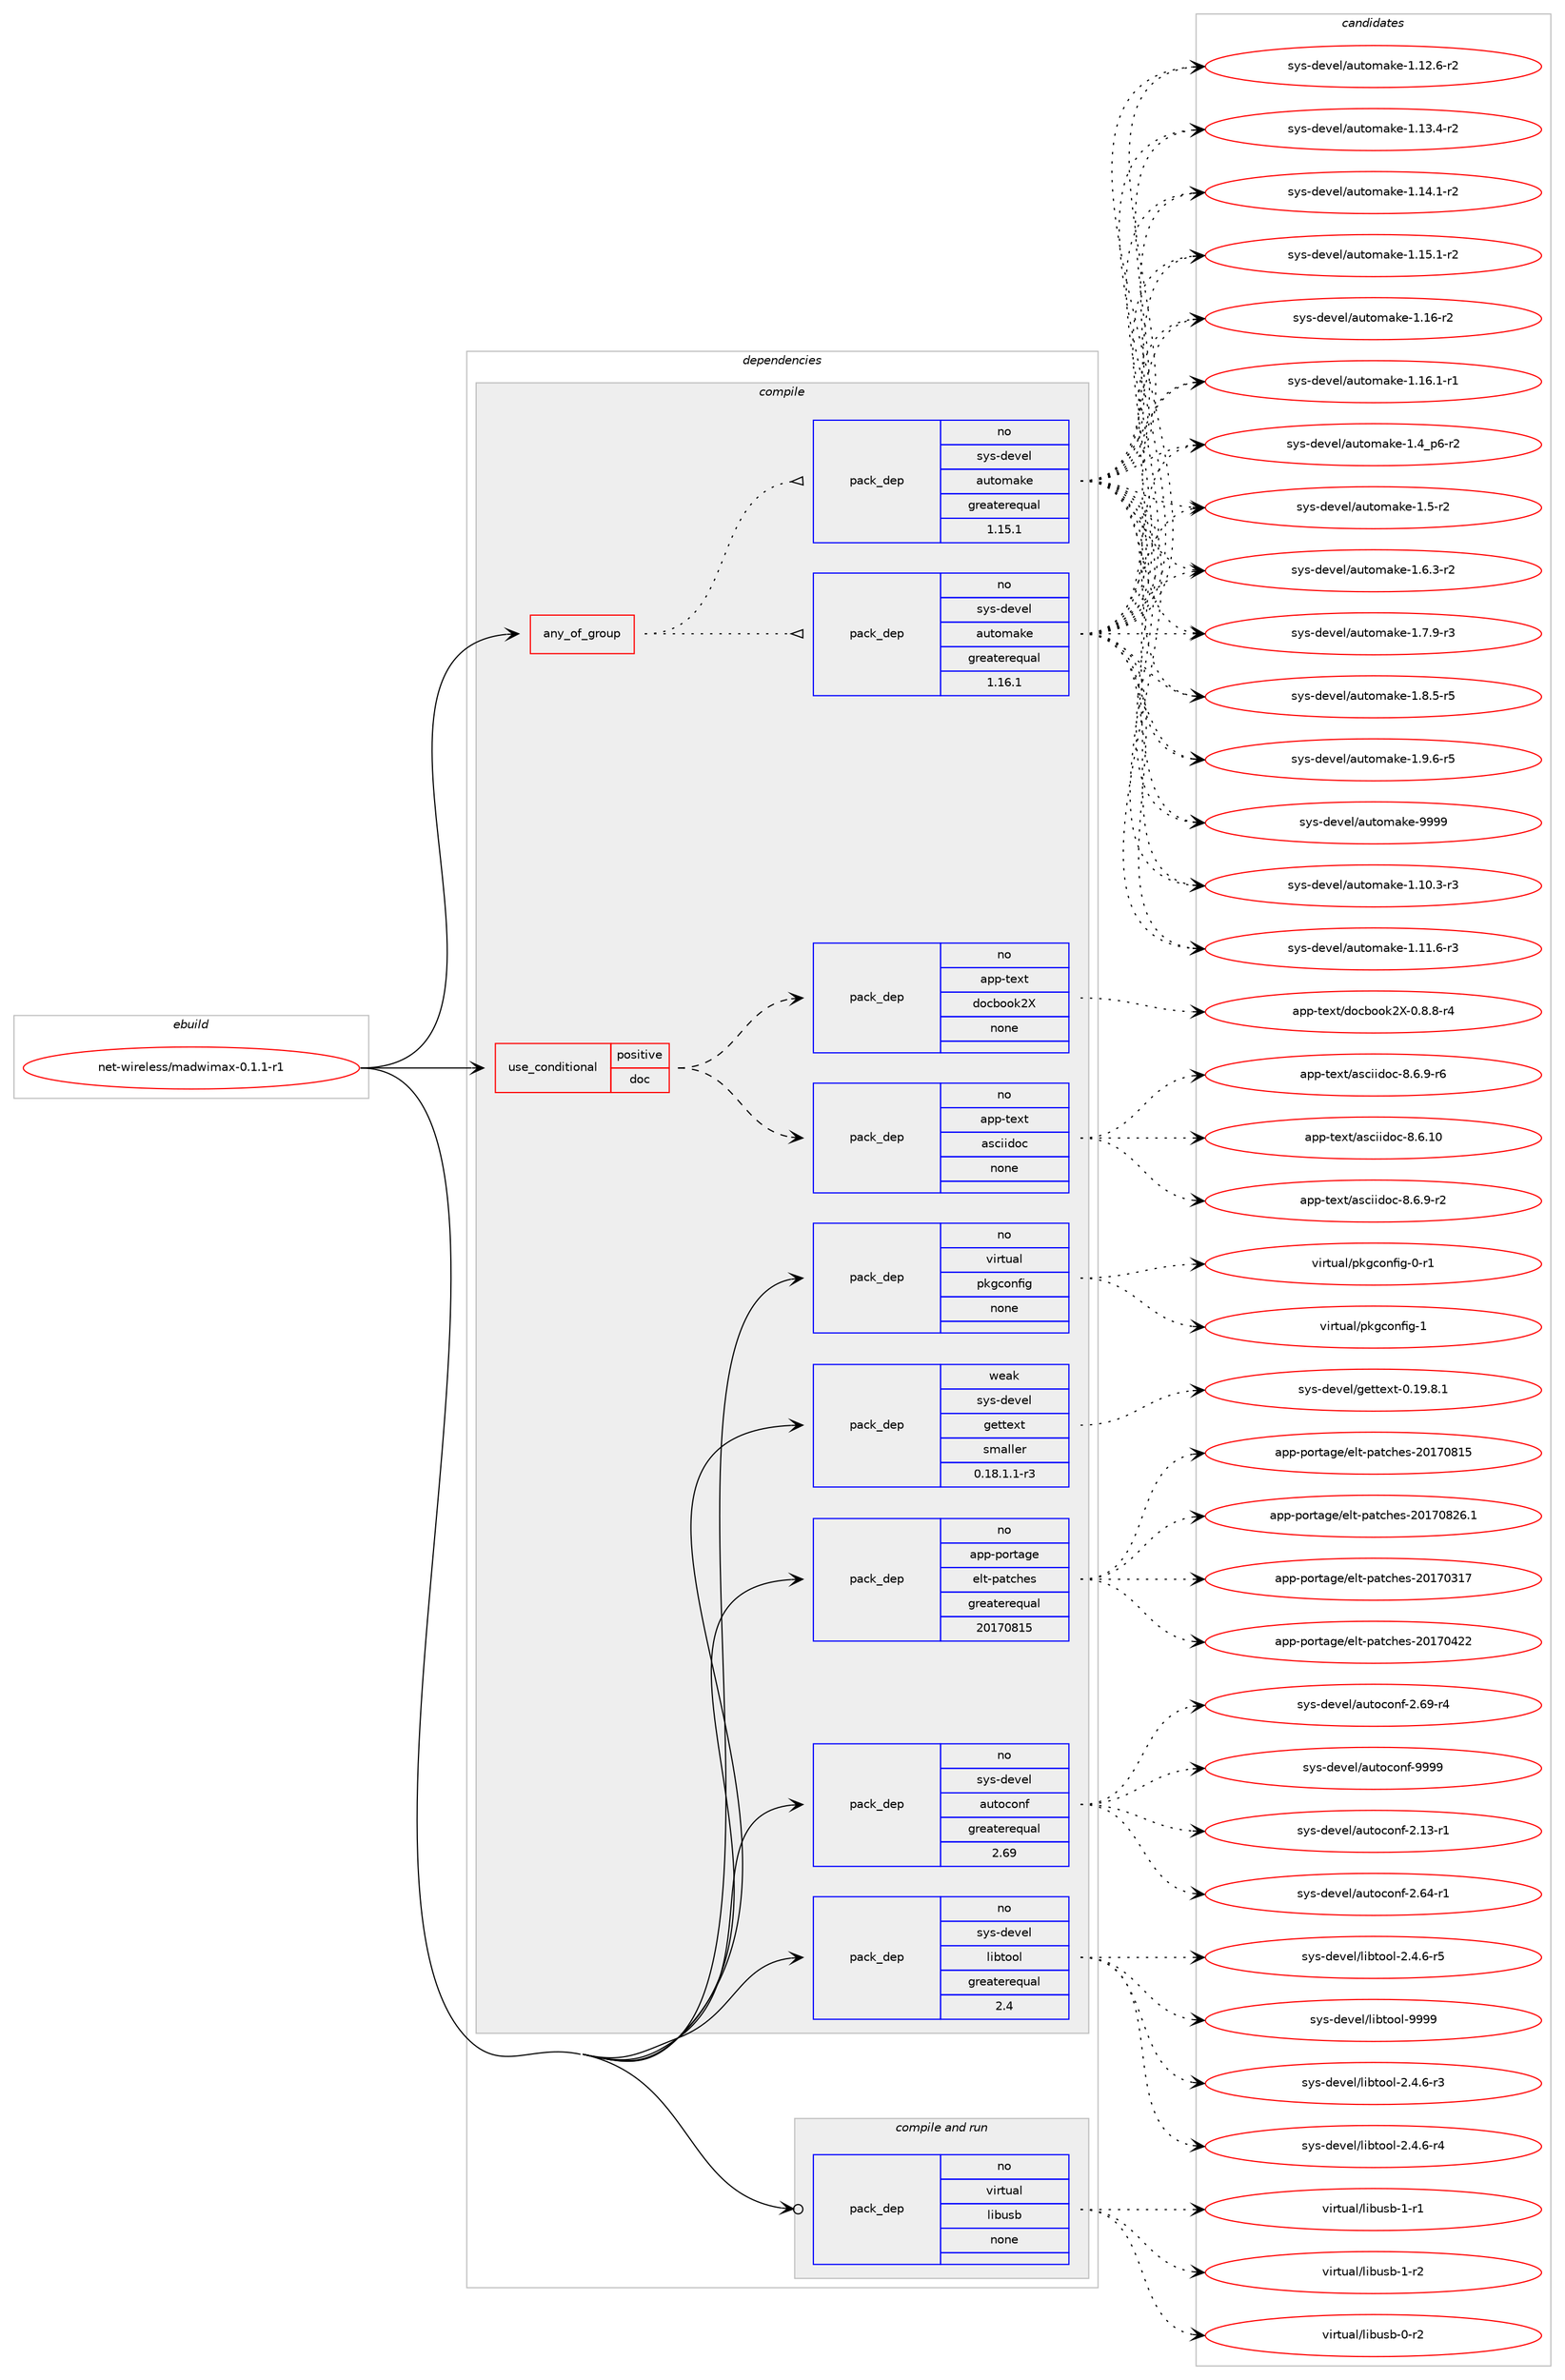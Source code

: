 digraph prolog {

# *************
# Graph options
# *************

newrank=true;
concentrate=true;
compound=true;
graph [rankdir=LR,fontname=Helvetica,fontsize=10,ranksep=1.5];#, ranksep=2.5, nodesep=0.2];
edge  [arrowhead=vee];
node  [fontname=Helvetica,fontsize=10];

# **********
# The ebuild
# **********

subgraph cluster_leftcol {
color=gray;
rank=same;
label=<<i>ebuild</i>>;
id [label="net-wireless/madwimax-0.1.1-r1", color=red, width=4, href="../net-wireless/madwimax-0.1.1-r1.svg"];
}

# ****************
# The dependencies
# ****************

subgraph cluster_midcol {
color=gray;
label=<<i>dependencies</i>>;
subgraph cluster_compile {
fillcolor="#eeeeee";
style=filled;
label=<<i>compile</i>>;
subgraph any26670 {
dependency1681032 [label=<<TABLE BORDER="0" CELLBORDER="1" CELLSPACING="0" CELLPADDING="4"><TR><TD CELLPADDING="10">any_of_group</TD></TR></TABLE>>, shape=none, color=red];subgraph pack1202047 {
dependency1681033 [label=<<TABLE BORDER="0" CELLBORDER="1" CELLSPACING="0" CELLPADDING="4" WIDTH="220"><TR><TD ROWSPAN="6" CELLPADDING="30">pack_dep</TD></TR><TR><TD WIDTH="110">no</TD></TR><TR><TD>sys-devel</TD></TR><TR><TD>automake</TD></TR><TR><TD>greaterequal</TD></TR><TR><TD>1.16.1</TD></TR></TABLE>>, shape=none, color=blue];
}
dependency1681032:e -> dependency1681033:w [weight=20,style="dotted",arrowhead="oinv"];
subgraph pack1202048 {
dependency1681034 [label=<<TABLE BORDER="0" CELLBORDER="1" CELLSPACING="0" CELLPADDING="4" WIDTH="220"><TR><TD ROWSPAN="6" CELLPADDING="30">pack_dep</TD></TR><TR><TD WIDTH="110">no</TD></TR><TR><TD>sys-devel</TD></TR><TR><TD>automake</TD></TR><TR><TD>greaterequal</TD></TR><TR><TD>1.15.1</TD></TR></TABLE>>, shape=none, color=blue];
}
dependency1681032:e -> dependency1681034:w [weight=20,style="dotted",arrowhead="oinv"];
}
id:e -> dependency1681032:w [weight=20,style="solid",arrowhead="vee"];
subgraph cond451473 {
dependency1681035 [label=<<TABLE BORDER="0" CELLBORDER="1" CELLSPACING="0" CELLPADDING="4"><TR><TD ROWSPAN="3" CELLPADDING="10">use_conditional</TD></TR><TR><TD>positive</TD></TR><TR><TD>doc</TD></TR></TABLE>>, shape=none, color=red];
subgraph pack1202049 {
dependency1681036 [label=<<TABLE BORDER="0" CELLBORDER="1" CELLSPACING="0" CELLPADDING="4" WIDTH="220"><TR><TD ROWSPAN="6" CELLPADDING="30">pack_dep</TD></TR><TR><TD WIDTH="110">no</TD></TR><TR><TD>app-text</TD></TR><TR><TD>asciidoc</TD></TR><TR><TD>none</TD></TR><TR><TD></TD></TR></TABLE>>, shape=none, color=blue];
}
dependency1681035:e -> dependency1681036:w [weight=20,style="dashed",arrowhead="vee"];
subgraph pack1202050 {
dependency1681037 [label=<<TABLE BORDER="0" CELLBORDER="1" CELLSPACING="0" CELLPADDING="4" WIDTH="220"><TR><TD ROWSPAN="6" CELLPADDING="30">pack_dep</TD></TR><TR><TD WIDTH="110">no</TD></TR><TR><TD>app-text</TD></TR><TR><TD>docbook2X</TD></TR><TR><TD>none</TD></TR><TR><TD></TD></TR></TABLE>>, shape=none, color=blue];
}
dependency1681035:e -> dependency1681037:w [weight=20,style="dashed",arrowhead="vee"];
}
id:e -> dependency1681035:w [weight=20,style="solid",arrowhead="vee"];
subgraph pack1202051 {
dependency1681038 [label=<<TABLE BORDER="0" CELLBORDER="1" CELLSPACING="0" CELLPADDING="4" WIDTH="220"><TR><TD ROWSPAN="6" CELLPADDING="30">pack_dep</TD></TR><TR><TD WIDTH="110">no</TD></TR><TR><TD>app-portage</TD></TR><TR><TD>elt-patches</TD></TR><TR><TD>greaterequal</TD></TR><TR><TD>20170815</TD></TR></TABLE>>, shape=none, color=blue];
}
id:e -> dependency1681038:w [weight=20,style="solid",arrowhead="vee"];
subgraph pack1202052 {
dependency1681039 [label=<<TABLE BORDER="0" CELLBORDER="1" CELLSPACING="0" CELLPADDING="4" WIDTH="220"><TR><TD ROWSPAN="6" CELLPADDING="30">pack_dep</TD></TR><TR><TD WIDTH="110">no</TD></TR><TR><TD>sys-devel</TD></TR><TR><TD>autoconf</TD></TR><TR><TD>greaterequal</TD></TR><TR><TD>2.69</TD></TR></TABLE>>, shape=none, color=blue];
}
id:e -> dependency1681039:w [weight=20,style="solid",arrowhead="vee"];
subgraph pack1202053 {
dependency1681040 [label=<<TABLE BORDER="0" CELLBORDER="1" CELLSPACING="0" CELLPADDING="4" WIDTH="220"><TR><TD ROWSPAN="6" CELLPADDING="30">pack_dep</TD></TR><TR><TD WIDTH="110">no</TD></TR><TR><TD>sys-devel</TD></TR><TR><TD>libtool</TD></TR><TR><TD>greaterequal</TD></TR><TR><TD>2.4</TD></TR></TABLE>>, shape=none, color=blue];
}
id:e -> dependency1681040:w [weight=20,style="solid",arrowhead="vee"];
subgraph pack1202054 {
dependency1681041 [label=<<TABLE BORDER="0" CELLBORDER="1" CELLSPACING="0" CELLPADDING="4" WIDTH="220"><TR><TD ROWSPAN="6" CELLPADDING="30">pack_dep</TD></TR><TR><TD WIDTH="110">no</TD></TR><TR><TD>virtual</TD></TR><TR><TD>pkgconfig</TD></TR><TR><TD>none</TD></TR><TR><TD></TD></TR></TABLE>>, shape=none, color=blue];
}
id:e -> dependency1681041:w [weight=20,style="solid",arrowhead="vee"];
subgraph pack1202055 {
dependency1681042 [label=<<TABLE BORDER="0" CELLBORDER="1" CELLSPACING="0" CELLPADDING="4" WIDTH="220"><TR><TD ROWSPAN="6" CELLPADDING="30">pack_dep</TD></TR><TR><TD WIDTH="110">weak</TD></TR><TR><TD>sys-devel</TD></TR><TR><TD>gettext</TD></TR><TR><TD>smaller</TD></TR><TR><TD>0.18.1.1-r3</TD></TR></TABLE>>, shape=none, color=blue];
}
id:e -> dependency1681042:w [weight=20,style="solid",arrowhead="vee"];
}
subgraph cluster_compileandrun {
fillcolor="#eeeeee";
style=filled;
label=<<i>compile and run</i>>;
subgraph pack1202056 {
dependency1681043 [label=<<TABLE BORDER="0" CELLBORDER="1" CELLSPACING="0" CELLPADDING="4" WIDTH="220"><TR><TD ROWSPAN="6" CELLPADDING="30">pack_dep</TD></TR><TR><TD WIDTH="110">no</TD></TR><TR><TD>virtual</TD></TR><TR><TD>libusb</TD></TR><TR><TD>none</TD></TR><TR><TD></TD></TR></TABLE>>, shape=none, color=blue];
}
id:e -> dependency1681043:w [weight=20,style="solid",arrowhead="odotvee"];
}
subgraph cluster_run {
fillcolor="#eeeeee";
style=filled;
label=<<i>run</i>>;
}
}

# **************
# The candidates
# **************

subgraph cluster_choices {
rank=same;
color=gray;
label=<<i>candidates</i>>;

subgraph choice1202047 {
color=black;
nodesep=1;
choice11512111545100101118101108479711711611110997107101454946494846514511451 [label="sys-devel/automake-1.10.3-r3", color=red, width=4,href="../sys-devel/automake-1.10.3-r3.svg"];
choice11512111545100101118101108479711711611110997107101454946494946544511451 [label="sys-devel/automake-1.11.6-r3", color=red, width=4,href="../sys-devel/automake-1.11.6-r3.svg"];
choice11512111545100101118101108479711711611110997107101454946495046544511450 [label="sys-devel/automake-1.12.6-r2", color=red, width=4,href="../sys-devel/automake-1.12.6-r2.svg"];
choice11512111545100101118101108479711711611110997107101454946495146524511450 [label="sys-devel/automake-1.13.4-r2", color=red, width=4,href="../sys-devel/automake-1.13.4-r2.svg"];
choice11512111545100101118101108479711711611110997107101454946495246494511450 [label="sys-devel/automake-1.14.1-r2", color=red, width=4,href="../sys-devel/automake-1.14.1-r2.svg"];
choice11512111545100101118101108479711711611110997107101454946495346494511450 [label="sys-devel/automake-1.15.1-r2", color=red, width=4,href="../sys-devel/automake-1.15.1-r2.svg"];
choice1151211154510010111810110847971171161111099710710145494649544511450 [label="sys-devel/automake-1.16-r2", color=red, width=4,href="../sys-devel/automake-1.16-r2.svg"];
choice11512111545100101118101108479711711611110997107101454946495446494511449 [label="sys-devel/automake-1.16.1-r1", color=red, width=4,href="../sys-devel/automake-1.16.1-r1.svg"];
choice115121115451001011181011084797117116111109971071014549465295112544511450 [label="sys-devel/automake-1.4_p6-r2", color=red, width=4,href="../sys-devel/automake-1.4_p6-r2.svg"];
choice11512111545100101118101108479711711611110997107101454946534511450 [label="sys-devel/automake-1.5-r2", color=red, width=4,href="../sys-devel/automake-1.5-r2.svg"];
choice115121115451001011181011084797117116111109971071014549465446514511450 [label="sys-devel/automake-1.6.3-r2", color=red, width=4,href="../sys-devel/automake-1.6.3-r2.svg"];
choice115121115451001011181011084797117116111109971071014549465546574511451 [label="sys-devel/automake-1.7.9-r3", color=red, width=4,href="../sys-devel/automake-1.7.9-r3.svg"];
choice115121115451001011181011084797117116111109971071014549465646534511453 [label="sys-devel/automake-1.8.5-r5", color=red, width=4,href="../sys-devel/automake-1.8.5-r5.svg"];
choice115121115451001011181011084797117116111109971071014549465746544511453 [label="sys-devel/automake-1.9.6-r5", color=red, width=4,href="../sys-devel/automake-1.9.6-r5.svg"];
choice115121115451001011181011084797117116111109971071014557575757 [label="sys-devel/automake-9999", color=red, width=4,href="../sys-devel/automake-9999.svg"];
dependency1681033:e -> choice11512111545100101118101108479711711611110997107101454946494846514511451:w [style=dotted,weight="100"];
dependency1681033:e -> choice11512111545100101118101108479711711611110997107101454946494946544511451:w [style=dotted,weight="100"];
dependency1681033:e -> choice11512111545100101118101108479711711611110997107101454946495046544511450:w [style=dotted,weight="100"];
dependency1681033:e -> choice11512111545100101118101108479711711611110997107101454946495146524511450:w [style=dotted,weight="100"];
dependency1681033:e -> choice11512111545100101118101108479711711611110997107101454946495246494511450:w [style=dotted,weight="100"];
dependency1681033:e -> choice11512111545100101118101108479711711611110997107101454946495346494511450:w [style=dotted,weight="100"];
dependency1681033:e -> choice1151211154510010111810110847971171161111099710710145494649544511450:w [style=dotted,weight="100"];
dependency1681033:e -> choice11512111545100101118101108479711711611110997107101454946495446494511449:w [style=dotted,weight="100"];
dependency1681033:e -> choice115121115451001011181011084797117116111109971071014549465295112544511450:w [style=dotted,weight="100"];
dependency1681033:e -> choice11512111545100101118101108479711711611110997107101454946534511450:w [style=dotted,weight="100"];
dependency1681033:e -> choice115121115451001011181011084797117116111109971071014549465446514511450:w [style=dotted,weight="100"];
dependency1681033:e -> choice115121115451001011181011084797117116111109971071014549465546574511451:w [style=dotted,weight="100"];
dependency1681033:e -> choice115121115451001011181011084797117116111109971071014549465646534511453:w [style=dotted,weight="100"];
dependency1681033:e -> choice115121115451001011181011084797117116111109971071014549465746544511453:w [style=dotted,weight="100"];
dependency1681033:e -> choice115121115451001011181011084797117116111109971071014557575757:w [style=dotted,weight="100"];
}
subgraph choice1202048 {
color=black;
nodesep=1;
choice11512111545100101118101108479711711611110997107101454946494846514511451 [label="sys-devel/automake-1.10.3-r3", color=red, width=4,href="../sys-devel/automake-1.10.3-r3.svg"];
choice11512111545100101118101108479711711611110997107101454946494946544511451 [label="sys-devel/automake-1.11.6-r3", color=red, width=4,href="../sys-devel/automake-1.11.6-r3.svg"];
choice11512111545100101118101108479711711611110997107101454946495046544511450 [label="sys-devel/automake-1.12.6-r2", color=red, width=4,href="../sys-devel/automake-1.12.6-r2.svg"];
choice11512111545100101118101108479711711611110997107101454946495146524511450 [label="sys-devel/automake-1.13.4-r2", color=red, width=4,href="../sys-devel/automake-1.13.4-r2.svg"];
choice11512111545100101118101108479711711611110997107101454946495246494511450 [label="sys-devel/automake-1.14.1-r2", color=red, width=4,href="../sys-devel/automake-1.14.1-r2.svg"];
choice11512111545100101118101108479711711611110997107101454946495346494511450 [label="sys-devel/automake-1.15.1-r2", color=red, width=4,href="../sys-devel/automake-1.15.1-r2.svg"];
choice1151211154510010111810110847971171161111099710710145494649544511450 [label="sys-devel/automake-1.16-r2", color=red, width=4,href="../sys-devel/automake-1.16-r2.svg"];
choice11512111545100101118101108479711711611110997107101454946495446494511449 [label="sys-devel/automake-1.16.1-r1", color=red, width=4,href="../sys-devel/automake-1.16.1-r1.svg"];
choice115121115451001011181011084797117116111109971071014549465295112544511450 [label="sys-devel/automake-1.4_p6-r2", color=red, width=4,href="../sys-devel/automake-1.4_p6-r2.svg"];
choice11512111545100101118101108479711711611110997107101454946534511450 [label="sys-devel/automake-1.5-r2", color=red, width=4,href="../sys-devel/automake-1.5-r2.svg"];
choice115121115451001011181011084797117116111109971071014549465446514511450 [label="sys-devel/automake-1.6.3-r2", color=red, width=4,href="../sys-devel/automake-1.6.3-r2.svg"];
choice115121115451001011181011084797117116111109971071014549465546574511451 [label="sys-devel/automake-1.7.9-r3", color=red, width=4,href="../sys-devel/automake-1.7.9-r3.svg"];
choice115121115451001011181011084797117116111109971071014549465646534511453 [label="sys-devel/automake-1.8.5-r5", color=red, width=4,href="../sys-devel/automake-1.8.5-r5.svg"];
choice115121115451001011181011084797117116111109971071014549465746544511453 [label="sys-devel/automake-1.9.6-r5", color=red, width=4,href="../sys-devel/automake-1.9.6-r5.svg"];
choice115121115451001011181011084797117116111109971071014557575757 [label="sys-devel/automake-9999", color=red, width=4,href="../sys-devel/automake-9999.svg"];
dependency1681034:e -> choice11512111545100101118101108479711711611110997107101454946494846514511451:w [style=dotted,weight="100"];
dependency1681034:e -> choice11512111545100101118101108479711711611110997107101454946494946544511451:w [style=dotted,weight="100"];
dependency1681034:e -> choice11512111545100101118101108479711711611110997107101454946495046544511450:w [style=dotted,weight="100"];
dependency1681034:e -> choice11512111545100101118101108479711711611110997107101454946495146524511450:w [style=dotted,weight="100"];
dependency1681034:e -> choice11512111545100101118101108479711711611110997107101454946495246494511450:w [style=dotted,weight="100"];
dependency1681034:e -> choice11512111545100101118101108479711711611110997107101454946495346494511450:w [style=dotted,weight="100"];
dependency1681034:e -> choice1151211154510010111810110847971171161111099710710145494649544511450:w [style=dotted,weight="100"];
dependency1681034:e -> choice11512111545100101118101108479711711611110997107101454946495446494511449:w [style=dotted,weight="100"];
dependency1681034:e -> choice115121115451001011181011084797117116111109971071014549465295112544511450:w [style=dotted,weight="100"];
dependency1681034:e -> choice11512111545100101118101108479711711611110997107101454946534511450:w [style=dotted,weight="100"];
dependency1681034:e -> choice115121115451001011181011084797117116111109971071014549465446514511450:w [style=dotted,weight="100"];
dependency1681034:e -> choice115121115451001011181011084797117116111109971071014549465546574511451:w [style=dotted,weight="100"];
dependency1681034:e -> choice115121115451001011181011084797117116111109971071014549465646534511453:w [style=dotted,weight="100"];
dependency1681034:e -> choice115121115451001011181011084797117116111109971071014549465746544511453:w [style=dotted,weight="100"];
dependency1681034:e -> choice115121115451001011181011084797117116111109971071014557575757:w [style=dotted,weight="100"];
}
subgraph choice1202049 {
color=black;
nodesep=1;
choice97112112451161011201164797115991051051001119945564654464948 [label="app-text/asciidoc-8.6.10", color=red, width=4,href="../app-text/asciidoc-8.6.10.svg"];
choice9711211245116101120116479711599105105100111994556465446574511450 [label="app-text/asciidoc-8.6.9-r2", color=red, width=4,href="../app-text/asciidoc-8.6.9-r2.svg"];
choice9711211245116101120116479711599105105100111994556465446574511454 [label="app-text/asciidoc-8.6.9-r6", color=red, width=4,href="../app-text/asciidoc-8.6.9-r6.svg"];
dependency1681036:e -> choice97112112451161011201164797115991051051001119945564654464948:w [style=dotted,weight="100"];
dependency1681036:e -> choice9711211245116101120116479711599105105100111994556465446574511450:w [style=dotted,weight="100"];
dependency1681036:e -> choice9711211245116101120116479711599105105100111994556465446574511454:w [style=dotted,weight="100"];
}
subgraph choice1202050 {
color=black;
nodesep=1;
choice971121124511610112011647100111999811111110750884548465646564511452 [label="app-text/docbook2X-0.8.8-r4", color=red, width=4,href="../app-text/docbook2X-0.8.8-r4.svg"];
dependency1681037:e -> choice971121124511610112011647100111999811111110750884548465646564511452:w [style=dotted,weight="100"];
}
subgraph choice1202051 {
color=black;
nodesep=1;
choice97112112451121111141169710310147101108116451129711699104101115455048495548514955 [label="app-portage/elt-patches-20170317", color=red, width=4,href="../app-portage/elt-patches-20170317.svg"];
choice97112112451121111141169710310147101108116451129711699104101115455048495548525050 [label="app-portage/elt-patches-20170422", color=red, width=4,href="../app-portage/elt-patches-20170422.svg"];
choice97112112451121111141169710310147101108116451129711699104101115455048495548564953 [label="app-portage/elt-patches-20170815", color=red, width=4,href="../app-portage/elt-patches-20170815.svg"];
choice971121124511211111411697103101471011081164511297116991041011154550484955485650544649 [label="app-portage/elt-patches-20170826.1", color=red, width=4,href="../app-portage/elt-patches-20170826.1.svg"];
dependency1681038:e -> choice97112112451121111141169710310147101108116451129711699104101115455048495548514955:w [style=dotted,weight="100"];
dependency1681038:e -> choice97112112451121111141169710310147101108116451129711699104101115455048495548525050:w [style=dotted,weight="100"];
dependency1681038:e -> choice97112112451121111141169710310147101108116451129711699104101115455048495548564953:w [style=dotted,weight="100"];
dependency1681038:e -> choice971121124511211111411697103101471011081164511297116991041011154550484955485650544649:w [style=dotted,weight="100"];
}
subgraph choice1202052 {
color=black;
nodesep=1;
choice1151211154510010111810110847971171161119911111010245504649514511449 [label="sys-devel/autoconf-2.13-r1", color=red, width=4,href="../sys-devel/autoconf-2.13-r1.svg"];
choice1151211154510010111810110847971171161119911111010245504654524511449 [label="sys-devel/autoconf-2.64-r1", color=red, width=4,href="../sys-devel/autoconf-2.64-r1.svg"];
choice1151211154510010111810110847971171161119911111010245504654574511452 [label="sys-devel/autoconf-2.69-r4", color=red, width=4,href="../sys-devel/autoconf-2.69-r4.svg"];
choice115121115451001011181011084797117116111991111101024557575757 [label="sys-devel/autoconf-9999", color=red, width=4,href="../sys-devel/autoconf-9999.svg"];
dependency1681039:e -> choice1151211154510010111810110847971171161119911111010245504649514511449:w [style=dotted,weight="100"];
dependency1681039:e -> choice1151211154510010111810110847971171161119911111010245504654524511449:w [style=dotted,weight="100"];
dependency1681039:e -> choice1151211154510010111810110847971171161119911111010245504654574511452:w [style=dotted,weight="100"];
dependency1681039:e -> choice115121115451001011181011084797117116111991111101024557575757:w [style=dotted,weight="100"];
}
subgraph choice1202053 {
color=black;
nodesep=1;
choice1151211154510010111810110847108105981161111111084550465246544511451 [label="sys-devel/libtool-2.4.6-r3", color=red, width=4,href="../sys-devel/libtool-2.4.6-r3.svg"];
choice1151211154510010111810110847108105981161111111084550465246544511452 [label="sys-devel/libtool-2.4.6-r4", color=red, width=4,href="../sys-devel/libtool-2.4.6-r4.svg"];
choice1151211154510010111810110847108105981161111111084550465246544511453 [label="sys-devel/libtool-2.4.6-r5", color=red, width=4,href="../sys-devel/libtool-2.4.6-r5.svg"];
choice1151211154510010111810110847108105981161111111084557575757 [label="sys-devel/libtool-9999", color=red, width=4,href="../sys-devel/libtool-9999.svg"];
dependency1681040:e -> choice1151211154510010111810110847108105981161111111084550465246544511451:w [style=dotted,weight="100"];
dependency1681040:e -> choice1151211154510010111810110847108105981161111111084550465246544511452:w [style=dotted,weight="100"];
dependency1681040:e -> choice1151211154510010111810110847108105981161111111084550465246544511453:w [style=dotted,weight="100"];
dependency1681040:e -> choice1151211154510010111810110847108105981161111111084557575757:w [style=dotted,weight="100"];
}
subgraph choice1202054 {
color=black;
nodesep=1;
choice11810511411611797108471121071039911111010210510345484511449 [label="virtual/pkgconfig-0-r1", color=red, width=4,href="../virtual/pkgconfig-0-r1.svg"];
choice1181051141161179710847112107103991111101021051034549 [label="virtual/pkgconfig-1", color=red, width=4,href="../virtual/pkgconfig-1.svg"];
dependency1681041:e -> choice11810511411611797108471121071039911111010210510345484511449:w [style=dotted,weight="100"];
dependency1681041:e -> choice1181051141161179710847112107103991111101021051034549:w [style=dotted,weight="100"];
}
subgraph choice1202055 {
color=black;
nodesep=1;
choice1151211154510010111810110847103101116116101120116454846495746564649 [label="sys-devel/gettext-0.19.8.1", color=red, width=4,href="../sys-devel/gettext-0.19.8.1.svg"];
dependency1681042:e -> choice1151211154510010111810110847103101116116101120116454846495746564649:w [style=dotted,weight="100"];
}
subgraph choice1202056 {
color=black;
nodesep=1;
choice1181051141161179710847108105981171159845484511450 [label="virtual/libusb-0-r2", color=red, width=4,href="../virtual/libusb-0-r2.svg"];
choice1181051141161179710847108105981171159845494511449 [label="virtual/libusb-1-r1", color=red, width=4,href="../virtual/libusb-1-r1.svg"];
choice1181051141161179710847108105981171159845494511450 [label="virtual/libusb-1-r2", color=red, width=4,href="../virtual/libusb-1-r2.svg"];
dependency1681043:e -> choice1181051141161179710847108105981171159845484511450:w [style=dotted,weight="100"];
dependency1681043:e -> choice1181051141161179710847108105981171159845494511449:w [style=dotted,weight="100"];
dependency1681043:e -> choice1181051141161179710847108105981171159845494511450:w [style=dotted,weight="100"];
}
}

}
